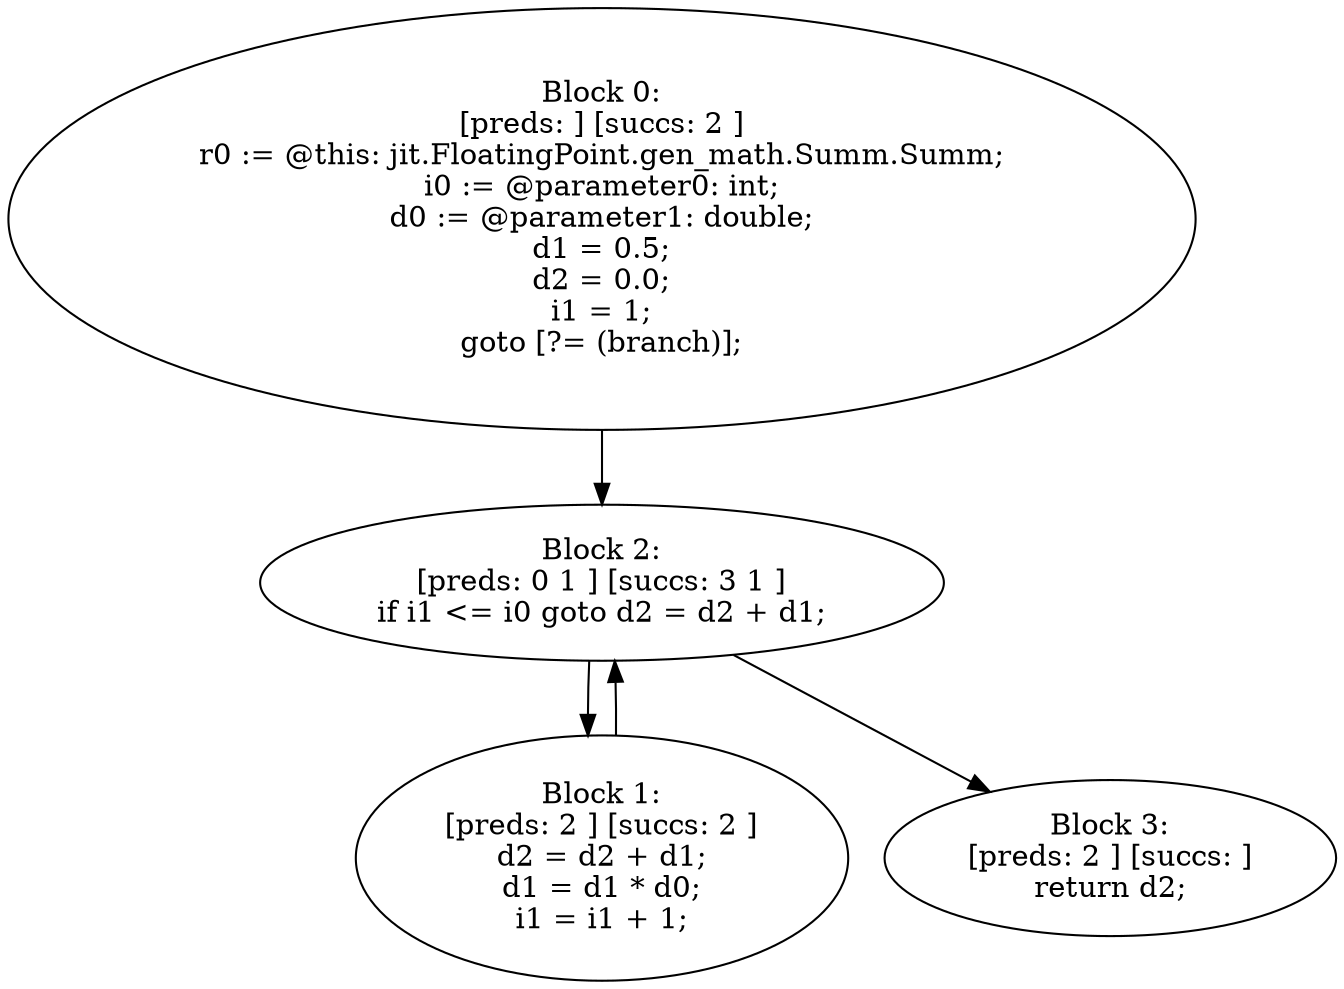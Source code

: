 digraph "unitGraph" {
    "Block 0:
[preds: ] [succs: 2 ]
r0 := @this: jit.FloatingPoint.gen_math.Summ.Summ;
i0 := @parameter0: int;
d0 := @parameter1: double;
d1 = 0.5;
d2 = 0.0;
i1 = 1;
goto [?= (branch)];
"
    "Block 1:
[preds: 2 ] [succs: 2 ]
d2 = d2 + d1;
d1 = d1 * d0;
i1 = i1 + 1;
"
    "Block 2:
[preds: 0 1 ] [succs: 3 1 ]
if i1 <= i0 goto d2 = d2 + d1;
"
    "Block 3:
[preds: 2 ] [succs: ]
return d2;
"
    "Block 0:
[preds: ] [succs: 2 ]
r0 := @this: jit.FloatingPoint.gen_math.Summ.Summ;
i0 := @parameter0: int;
d0 := @parameter1: double;
d1 = 0.5;
d2 = 0.0;
i1 = 1;
goto [?= (branch)];
"->"Block 2:
[preds: 0 1 ] [succs: 3 1 ]
if i1 <= i0 goto d2 = d2 + d1;
";
    "Block 1:
[preds: 2 ] [succs: 2 ]
d2 = d2 + d1;
d1 = d1 * d0;
i1 = i1 + 1;
"->"Block 2:
[preds: 0 1 ] [succs: 3 1 ]
if i1 <= i0 goto d2 = d2 + d1;
";
    "Block 2:
[preds: 0 1 ] [succs: 3 1 ]
if i1 <= i0 goto d2 = d2 + d1;
"->"Block 3:
[preds: 2 ] [succs: ]
return d2;
";
    "Block 2:
[preds: 0 1 ] [succs: 3 1 ]
if i1 <= i0 goto d2 = d2 + d1;
"->"Block 1:
[preds: 2 ] [succs: 2 ]
d2 = d2 + d1;
d1 = d1 * d0;
i1 = i1 + 1;
";
}
